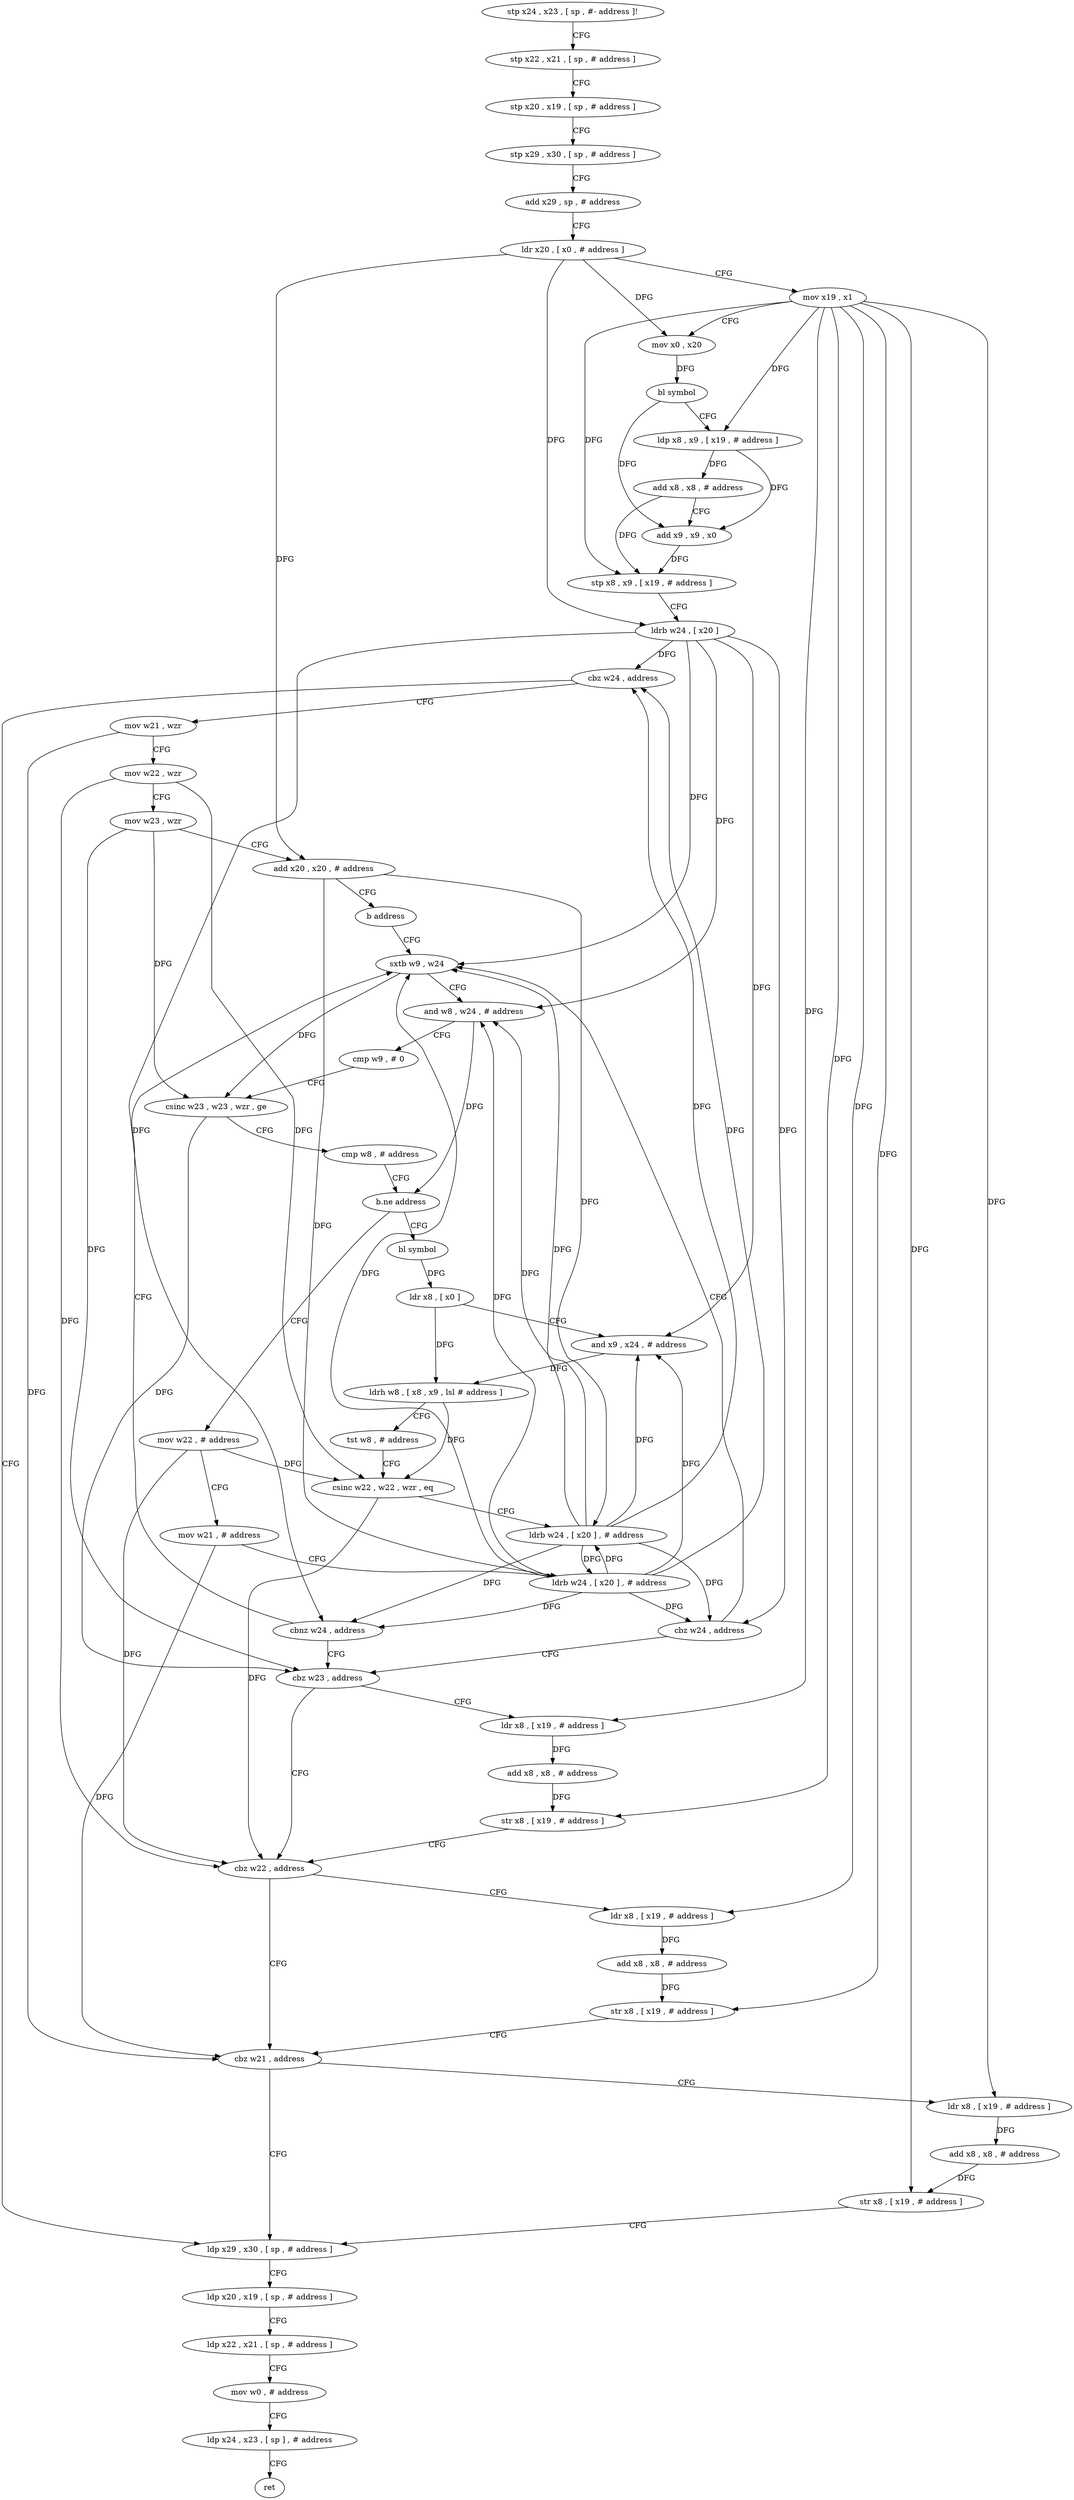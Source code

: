 digraph "func" {
"4210744" [label = "stp x24 , x23 , [ sp , #- address ]!" ]
"4210748" [label = "stp x22 , x21 , [ sp , # address ]" ]
"4210752" [label = "stp x20 , x19 , [ sp , # address ]" ]
"4210756" [label = "stp x29 , x30 , [ sp , # address ]" ]
"4210760" [label = "add x29 , sp , # address" ]
"4210764" [label = "ldr x20 , [ x0 , # address ]" ]
"4210768" [label = "mov x19 , x1" ]
"4210772" [label = "mov x0 , x20" ]
"4210776" [label = "bl symbol" ]
"4210780" [label = "ldp x8 , x9 , [ x19 , # address ]" ]
"4210784" [label = "add x8 , x8 , # address" ]
"4210788" [label = "add x9 , x9 , x0" ]
"4210792" [label = "stp x8 , x9 , [ x19 , # address ]" ]
"4210796" [label = "ldrb w24 , [ x20 ]" ]
"4210800" [label = "cbz w24 , address" ]
"4210944" [label = "ldp x29 , x30 , [ sp , # address ]" ]
"4210804" [label = "mov w21 , wzr" ]
"4210948" [label = "ldp x20 , x19 , [ sp , # address ]" ]
"4210952" [label = "ldp x22 , x21 , [ sp , # address ]" ]
"4210956" [label = "mov w0 , # address" ]
"4210960" [label = "ldp x24 , x23 , [ sp ] , # address" ]
"4210964" [label = "ret" ]
"4210808" [label = "mov w22 , wzr" ]
"4210812" [label = "mov w23 , wzr" ]
"4210816" [label = "add x20 , x20 , # address" ]
"4210820" [label = "b address" ]
"4210856" [label = "sxtb w9 , w24" ]
"4210860" [label = "and w8 , w24 , # address" ]
"4210864" [label = "cmp w9 , # 0" ]
"4210868" [label = "csinc w23 , w23 , wzr , ge" ]
"4210872" [label = "cmp w8 , # address" ]
"4210876" [label = "b.ne address" ]
"4210824" [label = "bl symbol" ]
"4210880" [label = "mov w22 , # address" ]
"4210828" [label = "ldr x8 , [ x0 ]" ]
"4210832" [label = "and x9 , x24 , # address" ]
"4210836" [label = "ldrh w8 , [ x8 , x9 , lsl # address ]" ]
"4210840" [label = "tst w8 , # address" ]
"4210844" [label = "csinc w22 , w22 , wzr , eq" ]
"4210848" [label = "ldrb w24 , [ x20 ] , # address" ]
"4210852" [label = "cbz w24 , address" ]
"4210896" [label = "cbz w23 , address" ]
"4210884" [label = "mov w21 , # address" ]
"4210888" [label = "ldrb w24 , [ x20 ] , # address" ]
"4210892" [label = "cbnz w24 , address" ]
"4210912" [label = "cbz w22 , address" ]
"4210900" [label = "ldr x8 , [ x19 , # address ]" ]
"4210928" [label = "cbz w21 , address" ]
"4210916" [label = "ldr x8 , [ x19 , # address ]" ]
"4210904" [label = "add x8 , x8 , # address" ]
"4210908" [label = "str x8 , [ x19 , # address ]" ]
"4210932" [label = "ldr x8 , [ x19 , # address ]" ]
"4210920" [label = "add x8 , x8 , # address" ]
"4210924" [label = "str x8 , [ x19 , # address ]" ]
"4210936" [label = "add x8 , x8 , # address" ]
"4210940" [label = "str x8 , [ x19 , # address ]" ]
"4210744" -> "4210748" [ label = "CFG" ]
"4210748" -> "4210752" [ label = "CFG" ]
"4210752" -> "4210756" [ label = "CFG" ]
"4210756" -> "4210760" [ label = "CFG" ]
"4210760" -> "4210764" [ label = "CFG" ]
"4210764" -> "4210768" [ label = "CFG" ]
"4210764" -> "4210772" [ label = "DFG" ]
"4210764" -> "4210796" [ label = "DFG" ]
"4210764" -> "4210816" [ label = "DFG" ]
"4210768" -> "4210772" [ label = "CFG" ]
"4210768" -> "4210780" [ label = "DFG" ]
"4210768" -> "4210792" [ label = "DFG" ]
"4210768" -> "4210900" [ label = "DFG" ]
"4210768" -> "4210908" [ label = "DFG" ]
"4210768" -> "4210916" [ label = "DFG" ]
"4210768" -> "4210924" [ label = "DFG" ]
"4210768" -> "4210932" [ label = "DFG" ]
"4210768" -> "4210940" [ label = "DFG" ]
"4210772" -> "4210776" [ label = "DFG" ]
"4210776" -> "4210780" [ label = "CFG" ]
"4210776" -> "4210788" [ label = "DFG" ]
"4210780" -> "4210784" [ label = "DFG" ]
"4210780" -> "4210788" [ label = "DFG" ]
"4210784" -> "4210788" [ label = "CFG" ]
"4210784" -> "4210792" [ label = "DFG" ]
"4210788" -> "4210792" [ label = "DFG" ]
"4210792" -> "4210796" [ label = "CFG" ]
"4210796" -> "4210800" [ label = "DFG" ]
"4210796" -> "4210856" [ label = "DFG" ]
"4210796" -> "4210860" [ label = "DFG" ]
"4210796" -> "4210832" [ label = "DFG" ]
"4210796" -> "4210892" [ label = "DFG" ]
"4210796" -> "4210852" [ label = "DFG" ]
"4210800" -> "4210944" [ label = "CFG" ]
"4210800" -> "4210804" [ label = "CFG" ]
"4210944" -> "4210948" [ label = "CFG" ]
"4210804" -> "4210808" [ label = "CFG" ]
"4210804" -> "4210928" [ label = "DFG" ]
"4210948" -> "4210952" [ label = "CFG" ]
"4210952" -> "4210956" [ label = "CFG" ]
"4210956" -> "4210960" [ label = "CFG" ]
"4210960" -> "4210964" [ label = "CFG" ]
"4210808" -> "4210812" [ label = "CFG" ]
"4210808" -> "4210844" [ label = "DFG" ]
"4210808" -> "4210912" [ label = "DFG" ]
"4210812" -> "4210816" [ label = "CFG" ]
"4210812" -> "4210868" [ label = "DFG" ]
"4210812" -> "4210896" [ label = "DFG" ]
"4210816" -> "4210820" [ label = "CFG" ]
"4210816" -> "4210888" [ label = "DFG" ]
"4210816" -> "4210848" [ label = "DFG" ]
"4210820" -> "4210856" [ label = "CFG" ]
"4210856" -> "4210860" [ label = "CFG" ]
"4210856" -> "4210868" [ label = "DFG" ]
"4210860" -> "4210864" [ label = "CFG" ]
"4210860" -> "4210876" [ label = "DFG" ]
"4210864" -> "4210868" [ label = "CFG" ]
"4210868" -> "4210872" [ label = "CFG" ]
"4210868" -> "4210896" [ label = "DFG" ]
"4210872" -> "4210876" [ label = "CFG" ]
"4210876" -> "4210824" [ label = "CFG" ]
"4210876" -> "4210880" [ label = "CFG" ]
"4210824" -> "4210828" [ label = "DFG" ]
"4210880" -> "4210884" [ label = "CFG" ]
"4210880" -> "4210844" [ label = "DFG" ]
"4210880" -> "4210912" [ label = "DFG" ]
"4210828" -> "4210832" [ label = "CFG" ]
"4210828" -> "4210836" [ label = "DFG" ]
"4210832" -> "4210836" [ label = "DFG" ]
"4210836" -> "4210840" [ label = "CFG" ]
"4210836" -> "4210844" [ label = "DFG" ]
"4210840" -> "4210844" [ label = "CFG" ]
"4210844" -> "4210848" [ label = "CFG" ]
"4210844" -> "4210912" [ label = "DFG" ]
"4210848" -> "4210852" [ label = "DFG" ]
"4210848" -> "4210800" [ label = "DFG" ]
"4210848" -> "4210856" [ label = "DFG" ]
"4210848" -> "4210860" [ label = "DFG" ]
"4210848" -> "4210832" [ label = "DFG" ]
"4210848" -> "4210888" [ label = "DFG" ]
"4210848" -> "4210892" [ label = "DFG" ]
"4210852" -> "4210896" [ label = "CFG" ]
"4210852" -> "4210856" [ label = "CFG" ]
"4210896" -> "4210912" [ label = "CFG" ]
"4210896" -> "4210900" [ label = "CFG" ]
"4210884" -> "4210888" [ label = "CFG" ]
"4210884" -> "4210928" [ label = "DFG" ]
"4210888" -> "4210892" [ label = "DFG" ]
"4210888" -> "4210800" [ label = "DFG" ]
"4210888" -> "4210856" [ label = "DFG" ]
"4210888" -> "4210860" [ label = "DFG" ]
"4210888" -> "4210832" [ label = "DFG" ]
"4210888" -> "4210852" [ label = "DFG" ]
"4210888" -> "4210848" [ label = "DFG" ]
"4210892" -> "4210856" [ label = "CFG" ]
"4210892" -> "4210896" [ label = "CFG" ]
"4210912" -> "4210928" [ label = "CFG" ]
"4210912" -> "4210916" [ label = "CFG" ]
"4210900" -> "4210904" [ label = "DFG" ]
"4210928" -> "4210944" [ label = "CFG" ]
"4210928" -> "4210932" [ label = "CFG" ]
"4210916" -> "4210920" [ label = "DFG" ]
"4210904" -> "4210908" [ label = "DFG" ]
"4210908" -> "4210912" [ label = "CFG" ]
"4210932" -> "4210936" [ label = "DFG" ]
"4210920" -> "4210924" [ label = "DFG" ]
"4210924" -> "4210928" [ label = "CFG" ]
"4210936" -> "4210940" [ label = "DFG" ]
"4210940" -> "4210944" [ label = "CFG" ]
}
